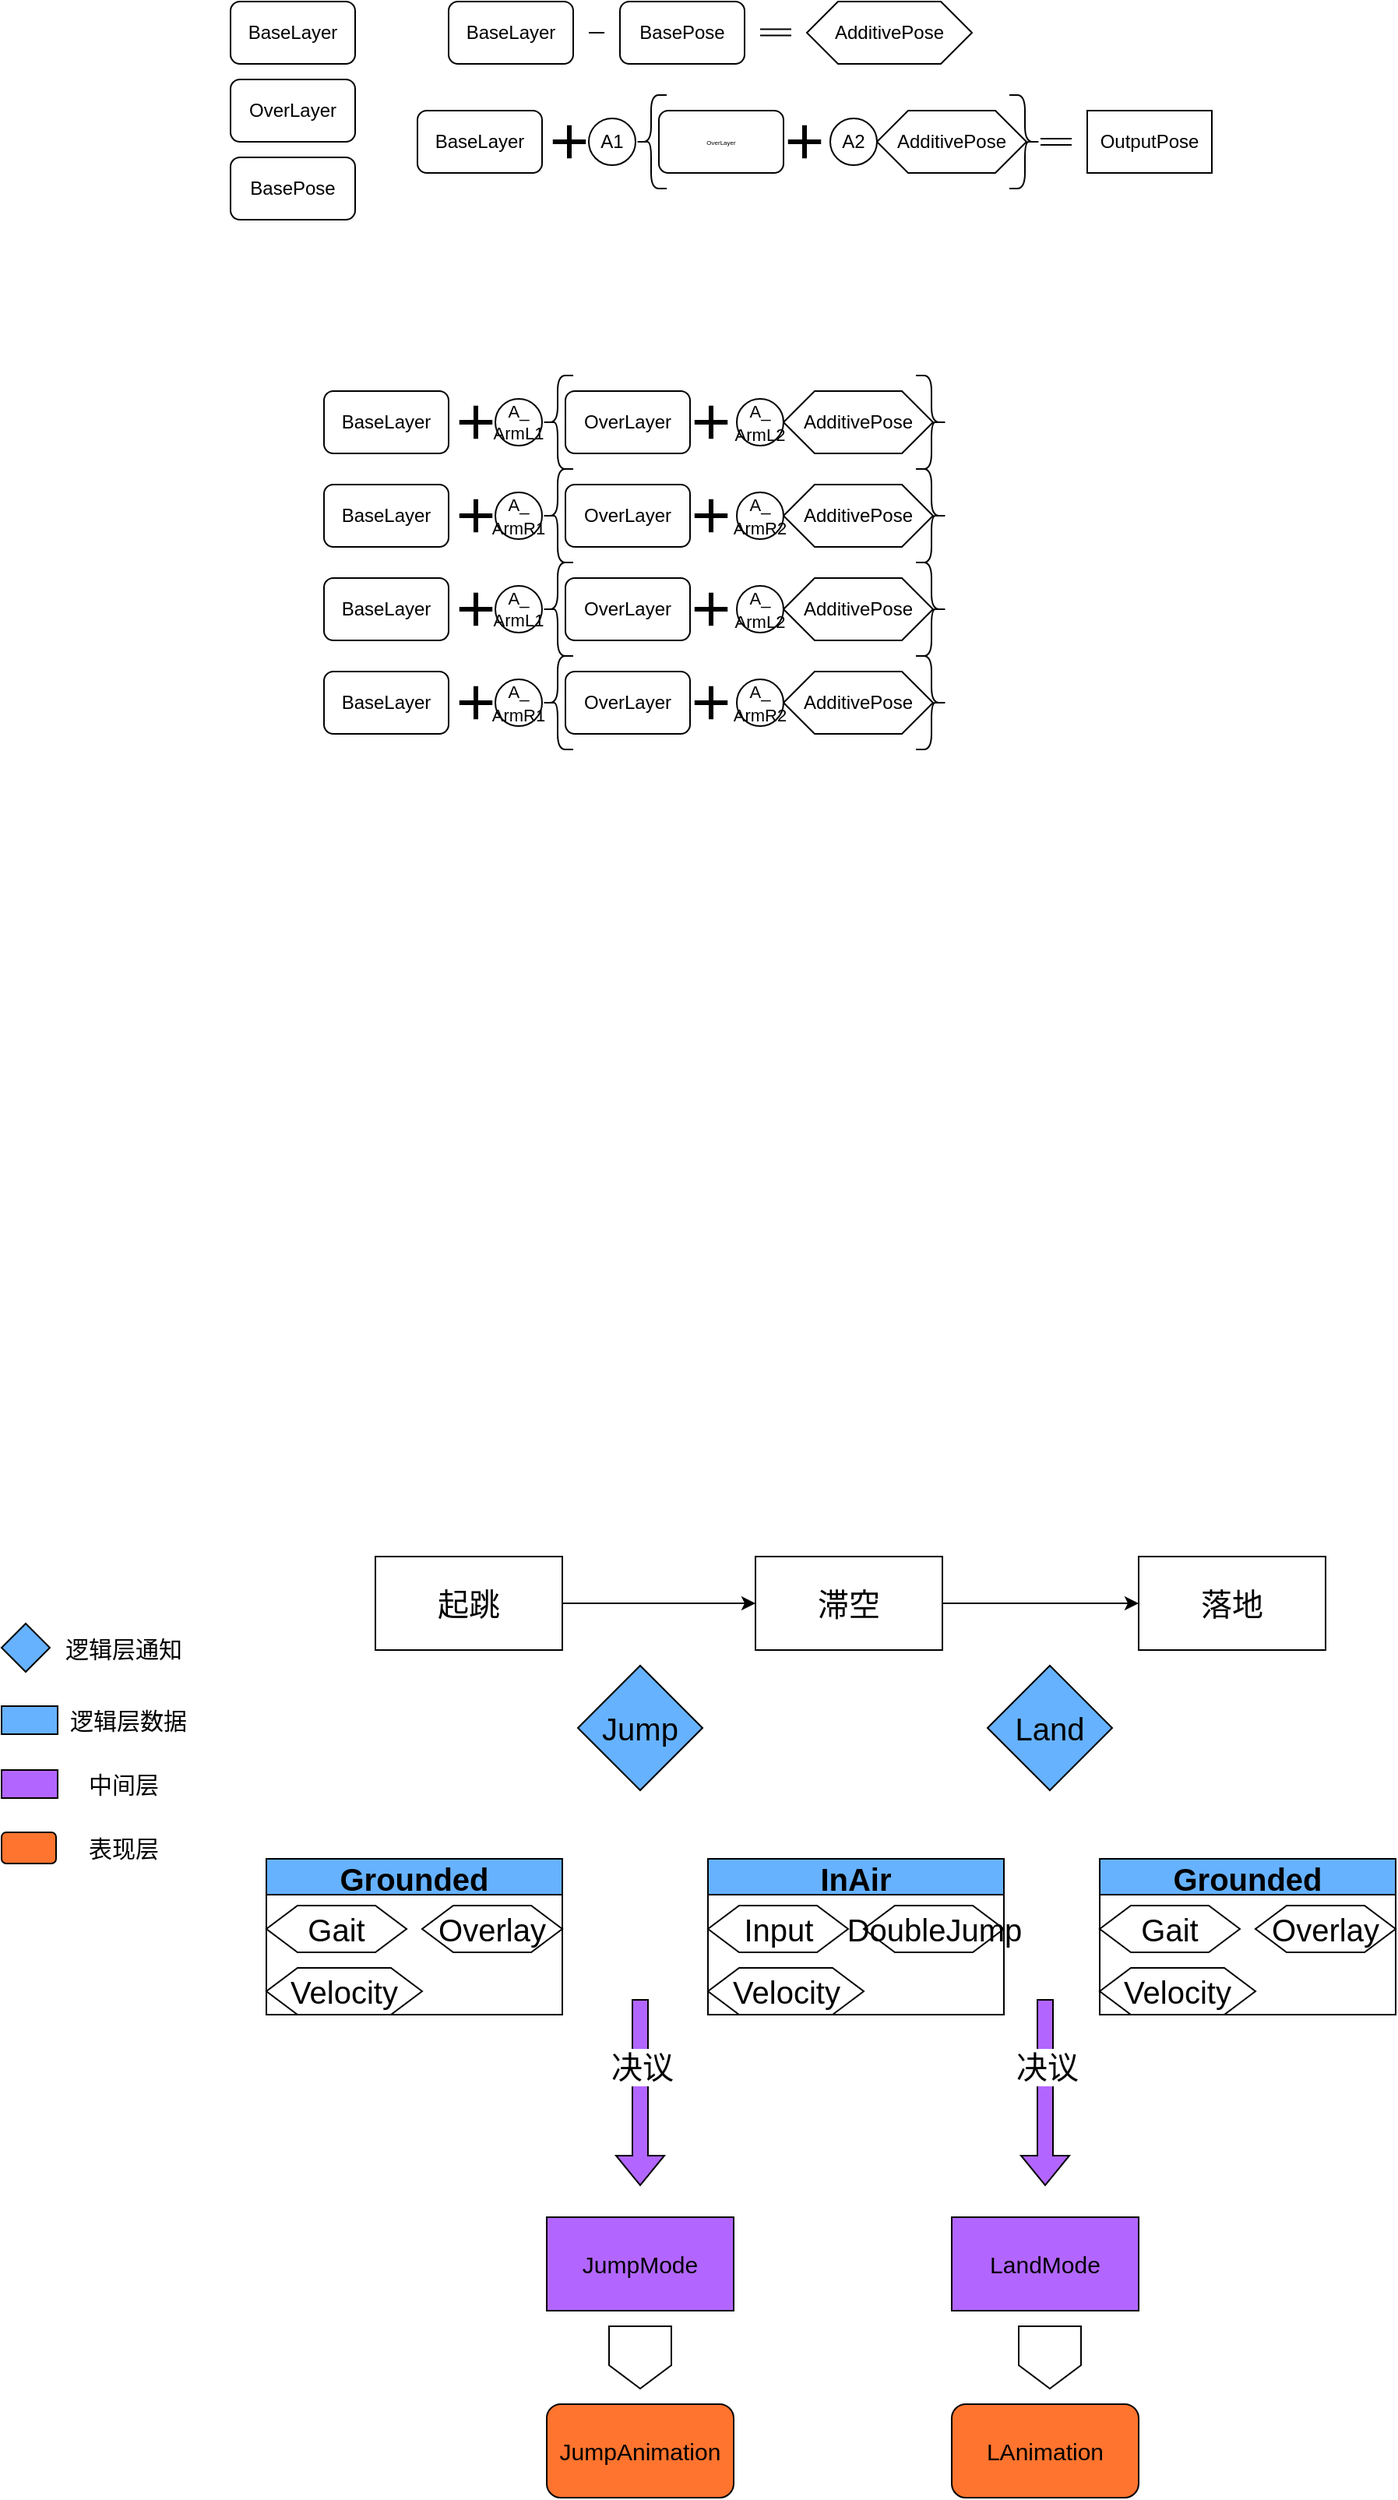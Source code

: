 <mxfile version="17.4.0" type="github">
  <diagram id="vrn0HeVkJkGQ8uHqAP4W" name="Page-1">
    <mxGraphModel dx="1050" dy="-919" grid="0" gridSize="10" guides="1" tooltips="1" connect="1" arrows="1" fold="1" page="1" pageScale="1" pageWidth="827" pageHeight="1169" math="0" shadow="0">
      <root>
        <mxCell id="0" />
        <mxCell id="1" parent="0" />
        <mxCell id="xuFwdp0xskdRImY5IUV7-2" value="BaseLayer" style="rounded=1;whiteSpace=wrap;html=1;" parent="1" vertex="1">
          <mxGeometry x="50" y="250" width="80" height="40" as="geometry" />
        </mxCell>
        <mxCell id="xuFwdp0xskdRImY5IUV7-3" value="OverLayer" style="rounded=1;whiteSpace=wrap;html=1;" parent="1" vertex="1">
          <mxGeometry x="50" y="300" width="80" height="40" as="geometry" />
        </mxCell>
        <mxCell id="xuFwdp0xskdRImY5IUV7-4" value="BasePose" style="rounded=1;whiteSpace=wrap;html=1;" parent="1" vertex="1">
          <mxGeometry x="50" y="350" width="80" height="40" as="geometry" />
        </mxCell>
        <mxCell id="xuFwdp0xskdRImY5IUV7-5" value="BaseLayer" style="rounded=1;whiteSpace=wrap;html=1;" parent="1" vertex="1">
          <mxGeometry x="190" y="250" width="80" height="40" as="geometry" />
        </mxCell>
        <mxCell id="xuFwdp0xskdRImY5IUV7-6" value="BasePose" style="rounded=1;whiteSpace=wrap;html=1;" parent="1" vertex="1">
          <mxGeometry x="300" y="250" width="80" height="40" as="geometry" />
        </mxCell>
        <mxCell id="xuFwdp0xskdRImY5IUV7-7" value="" style="endArrow=none;html=1;rounded=0;" parent="1" edge="1">
          <mxGeometry width="50" height="50" relative="1" as="geometry">
            <mxPoint x="280" y="270" as="sourcePoint" />
            <mxPoint x="290" y="270" as="targetPoint" />
          </mxGeometry>
        </mxCell>
        <mxCell id="xuFwdp0xskdRImY5IUV7-11" value="AdditivePose" style="shape=hexagon;perimeter=hexagonPerimeter2;whiteSpace=wrap;html=1;fixedSize=1;" parent="1" vertex="1">
          <mxGeometry x="420" y="250" width="106" height="40" as="geometry" />
        </mxCell>
        <mxCell id="xuFwdp0xskdRImY5IUV7-12" value="BaseLayer" style="rounded=1;whiteSpace=wrap;html=1;" parent="1" vertex="1">
          <mxGeometry x="170" y="320" width="80" height="40" as="geometry" />
        </mxCell>
        <mxCell id="xuFwdp0xskdRImY5IUV7-13" value="&lt;font style=&quot;font-size: 4px&quot;&gt;OverLayer&lt;/font&gt;" style="rounded=1;whiteSpace=wrap;html=1;fontSize=5;" parent="1" vertex="1">
          <mxGeometry x="325" y="320" width="80" height="40" as="geometry" />
        </mxCell>
        <mxCell id="xuFwdp0xskdRImY5IUV7-14" value="AdditivePose" style="shape=hexagon;perimeter=hexagonPerimeter2;whiteSpace=wrap;html=1;fixedSize=1;" parent="1" vertex="1">
          <mxGeometry x="465" y="320" width="96" height="40" as="geometry" />
        </mxCell>
        <mxCell id="xuFwdp0xskdRImY5IUV7-15" value="" style="shape=umlDestroy;whiteSpace=wrap;html=1;strokeWidth=3;rotation=45;" parent="1" vertex="1">
          <mxGeometry x="411" y="332.5" width="15" height="15" as="geometry" />
        </mxCell>
        <mxCell id="xuFwdp0xskdRImY5IUV7-16" value="" style="shape=umlDestroy;whiteSpace=wrap;html=1;strokeWidth=3;rotation=45;" parent="1" vertex="1">
          <mxGeometry x="260" y="332.5" width="15" height="15" as="geometry" />
        </mxCell>
        <mxCell id="xuFwdp0xskdRImY5IUV7-18" value="" style="shape=link;html=1;rounded=0;" parent="1" edge="1">
          <mxGeometry relative="1" as="geometry">
            <mxPoint x="570" y="340" as="sourcePoint" />
            <mxPoint x="590" y="340" as="targetPoint" />
          </mxGeometry>
        </mxCell>
        <mxCell id="xuFwdp0xskdRImY5IUV7-20" value="" style="shape=link;html=1;rounded=0;" parent="1" edge="1">
          <mxGeometry relative="1" as="geometry">
            <mxPoint x="410" y="269.71" as="sourcePoint" />
            <mxPoint x="390" y="269.71" as="targetPoint" />
          </mxGeometry>
        </mxCell>
        <mxCell id="xuFwdp0xskdRImY5IUV7-22" value="OutputPose" style="rounded=0;whiteSpace=wrap;html=1;" parent="1" vertex="1">
          <mxGeometry x="600" y="320" width="80" height="40" as="geometry" />
        </mxCell>
        <mxCell id="xuFwdp0xskdRImY5IUV7-25" value="" style="shape=curlyBracket;whiteSpace=wrap;html=1;rounded=1;" parent="1" vertex="1">
          <mxGeometry x="310" y="310" width="20" height="60" as="geometry" />
        </mxCell>
        <mxCell id="xuFwdp0xskdRImY5IUV7-26" value="" style="shape=curlyBracket;whiteSpace=wrap;html=1;rounded=1;flipH=1;" parent="1" vertex="1">
          <mxGeometry x="550" y="310" width="20" height="60" as="geometry" />
        </mxCell>
        <mxCell id="xuFwdp0xskdRImY5IUV7-27" value="A1" style="ellipse;whiteSpace=wrap;html=1;aspect=fixed;" parent="1" vertex="1">
          <mxGeometry x="280" y="325" width="30" height="30" as="geometry" />
        </mxCell>
        <mxCell id="xuFwdp0xskdRImY5IUV7-28" value="A2" style="ellipse;whiteSpace=wrap;html=1;aspect=fixed;" parent="1" vertex="1">
          <mxGeometry x="435" y="325" width="30" height="30" as="geometry" />
        </mxCell>
        <mxCell id="xuFwdp0xskdRImY5IUV7-37" value="BaseLayer" style="rounded=1;whiteSpace=wrap;html=1;" parent="1" vertex="1">
          <mxGeometry x="110" y="500" width="80" height="40" as="geometry" />
        </mxCell>
        <mxCell id="xuFwdp0xskdRImY5IUV7-38" value="OverLayer" style="rounded=1;whiteSpace=wrap;html=1;" parent="1" vertex="1">
          <mxGeometry x="265" y="500" width="80" height="40" as="geometry" />
        </mxCell>
        <mxCell id="xuFwdp0xskdRImY5IUV7-39" value="AdditivePose" style="shape=hexagon;perimeter=hexagonPerimeter2;whiteSpace=wrap;html=1;fixedSize=1;" parent="1" vertex="1">
          <mxGeometry x="405" y="500" width="96" height="40" as="geometry" />
        </mxCell>
        <mxCell id="xuFwdp0xskdRImY5IUV7-40" value="" style="shape=umlDestroy;whiteSpace=wrap;html=1;strokeWidth=3;rotation=45;" parent="1" vertex="1">
          <mxGeometry x="351" y="512.5" width="15" height="15" as="geometry" />
        </mxCell>
        <mxCell id="xuFwdp0xskdRImY5IUV7-41" value="" style="shape=umlDestroy;whiteSpace=wrap;html=1;strokeWidth=3;rotation=45;" parent="1" vertex="1">
          <mxGeometry x="200" y="512.5" width="15" height="15" as="geometry" />
        </mxCell>
        <mxCell id="xuFwdp0xskdRImY5IUV7-42" value="" style="shape=curlyBracket;whiteSpace=wrap;html=1;rounded=1;" parent="1" vertex="1">
          <mxGeometry x="250" y="490" width="20" height="60" as="geometry" />
        </mxCell>
        <mxCell id="xuFwdp0xskdRImY5IUV7-43" value="" style="shape=curlyBracket;whiteSpace=wrap;html=1;rounded=1;flipH=1;" parent="1" vertex="1">
          <mxGeometry x="490" y="490" width="20" height="60" as="geometry" />
        </mxCell>
        <mxCell id="xuFwdp0xskdRImY5IUV7-44" value="&lt;p style=&quot;font-size: 11px&quot;&gt;&lt;font style=&quot;font-size: 11px ; line-height: 1&quot;&gt;A_&lt;br style=&quot;font-size: 11px&quot;&gt;&lt;/font&gt;&lt;font style=&quot;font-size: 11px ; line-height: 1&quot;&gt;ArmL1&lt;/font&gt;&lt;/p&gt;" style="ellipse;whiteSpace=wrap;html=1;aspect=fixed;fontSize=9;align=center;" parent="1" vertex="1">
          <mxGeometry x="220" y="505" width="30" height="30" as="geometry" />
        </mxCell>
        <mxCell id="xuFwdp0xskdRImY5IUV7-45" value="&lt;font style=&quot;font-size: 11px ; line-height: 1&quot;&gt;A_&lt;br&gt;&lt;/font&gt;&lt;font style=&quot;font-size: 11px ; line-height: 1&quot;&gt;ArmL2&lt;/font&gt;" style="ellipse;whiteSpace=wrap;html=1;aspect=fixed;" parent="1" vertex="1">
          <mxGeometry x="375" y="505" width="30" height="30" as="geometry" />
        </mxCell>
        <mxCell id="xuFwdp0xskdRImY5IUV7-46" value="BaseLayer" style="rounded=1;whiteSpace=wrap;html=1;" parent="1" vertex="1">
          <mxGeometry x="110" y="560" width="80" height="40" as="geometry" />
        </mxCell>
        <mxCell id="xuFwdp0xskdRImY5IUV7-47" value="OverLayer" style="rounded=1;whiteSpace=wrap;html=1;" parent="1" vertex="1">
          <mxGeometry x="265" y="560" width="80" height="40" as="geometry" />
        </mxCell>
        <mxCell id="xuFwdp0xskdRImY5IUV7-48" value="AdditivePose" style="shape=hexagon;perimeter=hexagonPerimeter2;whiteSpace=wrap;html=1;fixedSize=1;" parent="1" vertex="1">
          <mxGeometry x="405" y="560" width="96" height="40" as="geometry" />
        </mxCell>
        <mxCell id="xuFwdp0xskdRImY5IUV7-49" value="" style="shape=umlDestroy;whiteSpace=wrap;html=1;strokeWidth=3;rotation=45;" parent="1" vertex="1">
          <mxGeometry x="351" y="572.5" width="15" height="15" as="geometry" />
        </mxCell>
        <mxCell id="xuFwdp0xskdRImY5IUV7-50" value="" style="shape=umlDestroy;whiteSpace=wrap;html=1;strokeWidth=3;rotation=45;" parent="1" vertex="1">
          <mxGeometry x="200" y="572.5" width="15" height="15" as="geometry" />
        </mxCell>
        <mxCell id="xuFwdp0xskdRImY5IUV7-51" value="" style="shape=curlyBracket;whiteSpace=wrap;html=1;rounded=1;" parent="1" vertex="1">
          <mxGeometry x="250" y="550" width="20" height="60" as="geometry" />
        </mxCell>
        <mxCell id="xuFwdp0xskdRImY5IUV7-52" value="" style="shape=curlyBracket;whiteSpace=wrap;html=1;rounded=1;flipH=1;" parent="1" vertex="1">
          <mxGeometry x="490" y="550" width="20" height="60" as="geometry" />
        </mxCell>
        <mxCell id="xuFwdp0xskdRImY5IUV7-53" value="&lt;font style=&quot;font-size: 11px ; line-height: 1&quot;&gt;A_&lt;br&gt;&lt;/font&gt;&lt;font style=&quot;font-size: 11px ; line-height: 1&quot;&gt;ArmR1&lt;/font&gt;" style="ellipse;whiteSpace=wrap;html=1;aspect=fixed;" parent="1" vertex="1">
          <mxGeometry x="220" y="565" width="30" height="30" as="geometry" />
        </mxCell>
        <mxCell id="xuFwdp0xskdRImY5IUV7-54" value="&lt;font style=&quot;font-size: 11px ; line-height: 1&quot;&gt;A_&lt;br&gt;&lt;/font&gt;&lt;font style=&quot;font-size: 11px ; line-height: 1&quot;&gt;ArmR2&lt;/font&gt;" style="ellipse;whiteSpace=wrap;html=1;aspect=fixed;" parent="1" vertex="1">
          <mxGeometry x="375" y="565" width="30" height="30" as="geometry" />
        </mxCell>
        <mxCell id="5t36PK5r0zmvd9MRUijt-1" value="BaseLayer" style="rounded=1;whiteSpace=wrap;html=1;" parent="1" vertex="1">
          <mxGeometry x="110" y="620" width="80" height="40" as="geometry" />
        </mxCell>
        <mxCell id="5t36PK5r0zmvd9MRUijt-2" value="OverLayer" style="rounded=1;whiteSpace=wrap;html=1;" parent="1" vertex="1">
          <mxGeometry x="265" y="620" width="80" height="40" as="geometry" />
        </mxCell>
        <mxCell id="5t36PK5r0zmvd9MRUijt-3" value="AdditivePose" style="shape=hexagon;perimeter=hexagonPerimeter2;whiteSpace=wrap;html=1;fixedSize=1;" parent="1" vertex="1">
          <mxGeometry x="405" y="620" width="96" height="40" as="geometry" />
        </mxCell>
        <mxCell id="5t36PK5r0zmvd9MRUijt-4" value="" style="shape=umlDestroy;whiteSpace=wrap;html=1;strokeWidth=3;rotation=45;" parent="1" vertex="1">
          <mxGeometry x="351" y="632.5" width="15" height="15" as="geometry" />
        </mxCell>
        <mxCell id="5t36PK5r0zmvd9MRUijt-5" value="" style="shape=umlDestroy;whiteSpace=wrap;html=1;strokeWidth=3;rotation=45;" parent="1" vertex="1">
          <mxGeometry x="200" y="632.5" width="15" height="15" as="geometry" />
        </mxCell>
        <mxCell id="5t36PK5r0zmvd9MRUijt-6" value="" style="shape=curlyBracket;whiteSpace=wrap;html=1;rounded=1;" parent="1" vertex="1">
          <mxGeometry x="250" y="610" width="20" height="60" as="geometry" />
        </mxCell>
        <mxCell id="5t36PK5r0zmvd9MRUijt-7" value="" style="shape=curlyBracket;whiteSpace=wrap;html=1;rounded=1;flipH=1;" parent="1" vertex="1">
          <mxGeometry x="490" y="610" width="20" height="60" as="geometry" />
        </mxCell>
        <mxCell id="5t36PK5r0zmvd9MRUijt-8" value="&lt;p style=&quot;font-size: 11px&quot;&gt;&lt;font style=&quot;font-size: 11px ; line-height: 1&quot;&gt;A_&lt;br style=&quot;font-size: 11px&quot;&gt;&lt;/font&gt;&lt;font style=&quot;font-size: 11px ; line-height: 1&quot;&gt;ArmL1&lt;/font&gt;&lt;/p&gt;" style="ellipse;whiteSpace=wrap;html=1;aspect=fixed;fontSize=9;align=center;" parent="1" vertex="1">
          <mxGeometry x="220" y="625" width="30" height="30" as="geometry" />
        </mxCell>
        <mxCell id="5t36PK5r0zmvd9MRUijt-9" value="&lt;font style=&quot;font-size: 11px ; line-height: 1&quot;&gt;A_&lt;br&gt;&lt;/font&gt;&lt;font style=&quot;font-size: 11px ; line-height: 1&quot;&gt;ArmL2&lt;/font&gt;" style="ellipse;whiteSpace=wrap;html=1;aspect=fixed;" parent="1" vertex="1">
          <mxGeometry x="375" y="625" width="30" height="30" as="geometry" />
        </mxCell>
        <mxCell id="5t36PK5r0zmvd9MRUijt-10" value="BaseLayer" style="rounded=1;whiteSpace=wrap;html=1;" parent="1" vertex="1">
          <mxGeometry x="110" y="680" width="80" height="40" as="geometry" />
        </mxCell>
        <mxCell id="5t36PK5r0zmvd9MRUijt-11" value="OverLayer" style="rounded=1;whiteSpace=wrap;html=1;" parent="1" vertex="1">
          <mxGeometry x="265" y="680" width="80" height="40" as="geometry" />
        </mxCell>
        <mxCell id="5t36PK5r0zmvd9MRUijt-12" value="AdditivePose" style="shape=hexagon;perimeter=hexagonPerimeter2;whiteSpace=wrap;html=1;fixedSize=1;" parent="1" vertex="1">
          <mxGeometry x="405" y="680" width="96" height="40" as="geometry" />
        </mxCell>
        <mxCell id="5t36PK5r0zmvd9MRUijt-13" value="" style="shape=umlDestroy;whiteSpace=wrap;html=1;strokeWidth=3;rotation=45;" parent="1" vertex="1">
          <mxGeometry x="351" y="692.5" width="15" height="15" as="geometry" />
        </mxCell>
        <mxCell id="5t36PK5r0zmvd9MRUijt-14" value="" style="shape=umlDestroy;whiteSpace=wrap;html=1;strokeWidth=3;rotation=45;" parent="1" vertex="1">
          <mxGeometry x="200" y="692.5" width="15" height="15" as="geometry" />
        </mxCell>
        <mxCell id="5t36PK5r0zmvd9MRUijt-15" value="" style="shape=curlyBracket;whiteSpace=wrap;html=1;rounded=1;" parent="1" vertex="1">
          <mxGeometry x="250" y="670" width="20" height="60" as="geometry" />
        </mxCell>
        <mxCell id="5t36PK5r0zmvd9MRUijt-16" value="" style="shape=curlyBracket;whiteSpace=wrap;html=1;rounded=1;flipH=1;" parent="1" vertex="1">
          <mxGeometry x="490" y="670" width="20" height="60" as="geometry" />
        </mxCell>
        <mxCell id="5t36PK5r0zmvd9MRUijt-17" value="&lt;font style=&quot;font-size: 11px ; line-height: 1&quot;&gt;A_&lt;br&gt;&lt;/font&gt;&lt;font style=&quot;font-size: 11px ; line-height: 1&quot;&gt;ArmR1&lt;/font&gt;" style="ellipse;whiteSpace=wrap;html=1;aspect=fixed;" parent="1" vertex="1">
          <mxGeometry x="220" y="685" width="30" height="30" as="geometry" />
        </mxCell>
        <mxCell id="5t36PK5r0zmvd9MRUijt-18" value="&lt;font style=&quot;font-size: 11px ; line-height: 1&quot;&gt;A_&lt;br&gt;&lt;/font&gt;&lt;font style=&quot;font-size: 11px ; line-height: 1&quot;&gt;ArmR2&lt;/font&gt;" style="ellipse;whiteSpace=wrap;html=1;aspect=fixed;" parent="1" vertex="1">
          <mxGeometry x="375" y="685" width="30" height="30" as="geometry" />
        </mxCell>
        <mxCell id="IGxMuxNKU_5qsN4qUuhu-4" style="edgeStyle=orthogonalEdgeStyle;rounded=0;orthogonalLoop=1;jettySize=auto;html=1;exitX=1;exitY=0.5;exitDx=0;exitDy=0;entryX=0;entryY=0.5;entryDx=0;entryDy=0;fontSize=20;" edge="1" parent="1" source="IGxMuxNKU_5qsN4qUuhu-1" target="IGxMuxNKU_5qsN4qUuhu-2">
          <mxGeometry relative="1" as="geometry" />
        </mxCell>
        <mxCell id="IGxMuxNKU_5qsN4qUuhu-1" value="&lt;font style=&quot;font-size: 20px&quot;&gt;起跳&lt;/font&gt;" style="rounded=0;whiteSpace=wrap;html=1;" vertex="1" parent="1">
          <mxGeometry x="143" y="1248" width="120" height="60" as="geometry" />
        </mxCell>
        <mxCell id="IGxMuxNKU_5qsN4qUuhu-5" style="edgeStyle=orthogonalEdgeStyle;rounded=0;orthogonalLoop=1;jettySize=auto;html=1;exitX=1;exitY=0.5;exitDx=0;exitDy=0;entryX=0;entryY=0.5;entryDx=0;entryDy=0;fontSize=20;" edge="1" parent="1" source="IGxMuxNKU_5qsN4qUuhu-2" target="IGxMuxNKU_5qsN4qUuhu-3">
          <mxGeometry relative="1" as="geometry" />
        </mxCell>
        <mxCell id="IGxMuxNKU_5qsN4qUuhu-2" value="&lt;font style=&quot;font-size: 20px&quot;&gt;滞空&lt;/font&gt;" style="rounded=0;whiteSpace=wrap;html=1;" vertex="1" parent="1">
          <mxGeometry x="387" y="1248" width="120" height="60" as="geometry" />
        </mxCell>
        <mxCell id="IGxMuxNKU_5qsN4qUuhu-3" value="&lt;span style=&quot;font-size: 20px&quot;&gt;落地&lt;/span&gt;" style="rounded=0;whiteSpace=wrap;html=1;" vertex="1" parent="1">
          <mxGeometry x="633" y="1248" width="120" height="60" as="geometry" />
        </mxCell>
        <mxCell id="IGxMuxNKU_5qsN4qUuhu-6" value="Jump" style="rhombus;whiteSpace=wrap;html=1;fontSize=20;fillColor=#66B2FF;" vertex="1" parent="1">
          <mxGeometry x="273" y="1318" width="80" height="80" as="geometry" />
        </mxCell>
        <mxCell id="IGxMuxNKU_5qsN4qUuhu-7" value="Land" style="rhombus;whiteSpace=wrap;html=1;fontSize=20;fillColor=#66B2FF;" vertex="1" parent="1">
          <mxGeometry x="536" y="1318" width="80" height="80" as="geometry" />
        </mxCell>
        <mxCell id="IGxMuxNKU_5qsN4qUuhu-8" value="Grounded" style="swimlane;fontSize=20;fillColor=#66B2FF;" vertex="1" parent="1">
          <mxGeometry x="73" y="1442" width="190" height="100" as="geometry">
            <mxRectangle x="10" y="1340" width="130" height="30" as="alternateBounds" />
          </mxGeometry>
        </mxCell>
        <mxCell id="IGxMuxNKU_5qsN4qUuhu-9" value="Gait" style="shape=hexagon;perimeter=hexagonPerimeter2;whiteSpace=wrap;html=1;fixedSize=1;fontSize=20;" vertex="1" parent="IGxMuxNKU_5qsN4qUuhu-8">
          <mxGeometry y="30" width="90" height="30" as="geometry" />
        </mxCell>
        <mxCell id="IGxMuxNKU_5qsN4qUuhu-12" value="Velocity" style="shape=hexagon;perimeter=hexagonPerimeter2;whiteSpace=wrap;html=1;fixedSize=1;fontSize=20;" vertex="1" parent="IGxMuxNKU_5qsN4qUuhu-8">
          <mxGeometry y="70" width="100" height="30" as="geometry" />
        </mxCell>
        <mxCell id="IGxMuxNKU_5qsN4qUuhu-13" value="Overlay" style="shape=hexagon;perimeter=hexagonPerimeter2;whiteSpace=wrap;html=1;fixedSize=1;fontSize=20;" vertex="1" parent="IGxMuxNKU_5qsN4qUuhu-8">
          <mxGeometry x="100" y="30" width="90" height="30" as="geometry" />
        </mxCell>
        <mxCell id="IGxMuxNKU_5qsN4qUuhu-14" value="InAir" style="swimlane;fontSize=20;fillColor=#66B2FF;" vertex="1" parent="1">
          <mxGeometry x="356.5" y="1442" width="190" height="100" as="geometry">
            <mxRectangle x="10" y="1340" width="130" height="30" as="alternateBounds" />
          </mxGeometry>
        </mxCell>
        <mxCell id="IGxMuxNKU_5qsN4qUuhu-15" value="Input" style="shape=hexagon;perimeter=hexagonPerimeter2;whiteSpace=wrap;html=1;fixedSize=1;fontSize=20;" vertex="1" parent="IGxMuxNKU_5qsN4qUuhu-14">
          <mxGeometry y="30" width="90" height="30" as="geometry" />
        </mxCell>
        <mxCell id="IGxMuxNKU_5qsN4qUuhu-16" value="Velocity" style="shape=hexagon;perimeter=hexagonPerimeter2;whiteSpace=wrap;html=1;fixedSize=1;fontSize=20;" vertex="1" parent="IGxMuxNKU_5qsN4qUuhu-14">
          <mxGeometry y="70" width="100" height="30" as="geometry" />
        </mxCell>
        <mxCell id="IGxMuxNKU_5qsN4qUuhu-17" value="DoubleJump" style="shape=hexagon;perimeter=hexagonPerimeter2;whiteSpace=wrap;html=1;fixedSize=1;fontSize=20;" vertex="1" parent="IGxMuxNKU_5qsN4qUuhu-14">
          <mxGeometry x="100" y="30" width="90" height="30" as="geometry" />
        </mxCell>
        <mxCell id="IGxMuxNKU_5qsN4qUuhu-18" value="Grounded" style="swimlane;fontSize=20;fillColor=#66B2FF;" vertex="1" parent="1">
          <mxGeometry x="608" y="1442" width="190" height="100" as="geometry">
            <mxRectangle x="10" y="1340" width="130" height="30" as="alternateBounds" />
          </mxGeometry>
        </mxCell>
        <mxCell id="IGxMuxNKU_5qsN4qUuhu-19" value="Gait" style="shape=hexagon;perimeter=hexagonPerimeter2;whiteSpace=wrap;html=1;fixedSize=1;fontSize=20;" vertex="1" parent="IGxMuxNKU_5qsN4qUuhu-18">
          <mxGeometry y="30" width="90" height="30" as="geometry" />
        </mxCell>
        <mxCell id="IGxMuxNKU_5qsN4qUuhu-20" value="Velocity" style="shape=hexagon;perimeter=hexagonPerimeter2;whiteSpace=wrap;html=1;fixedSize=1;fontSize=20;" vertex="1" parent="IGxMuxNKU_5qsN4qUuhu-18">
          <mxGeometry y="70" width="100" height="30" as="geometry" />
        </mxCell>
        <mxCell id="IGxMuxNKU_5qsN4qUuhu-21" value="Overlay" style="shape=hexagon;perimeter=hexagonPerimeter2;whiteSpace=wrap;html=1;fixedSize=1;fontSize=20;" vertex="1" parent="IGxMuxNKU_5qsN4qUuhu-18">
          <mxGeometry x="100" y="30" width="90" height="30" as="geometry" />
        </mxCell>
        <mxCell id="IGxMuxNKU_5qsN4qUuhu-22" value="" style="shape=flexArrow;endArrow=classic;html=1;rounded=0;fontSize=20;fillColor=#B266FF;" edge="1" parent="1">
          <mxGeometry width="50" height="50" relative="1" as="geometry">
            <mxPoint x="313" y="1532" as="sourcePoint" />
            <mxPoint x="313" y="1652" as="targetPoint" />
          </mxGeometry>
        </mxCell>
        <mxCell id="IGxMuxNKU_5qsN4qUuhu-23" value="决议" style="edgeLabel;html=1;align=center;verticalAlign=middle;resizable=0;points=[];fontSize=20;" vertex="1" connectable="0" parent="IGxMuxNKU_5qsN4qUuhu-22">
          <mxGeometry x="-0.283" y="1" relative="1" as="geometry">
            <mxPoint as="offset" />
          </mxGeometry>
        </mxCell>
        <mxCell id="IGxMuxNKU_5qsN4qUuhu-24" value="" style="shape=flexArrow;endArrow=classic;html=1;rounded=0;fontSize=20;fillColor=#B266FF;" edge="1" parent="1">
          <mxGeometry width="50" height="50" relative="1" as="geometry">
            <mxPoint x="573" y="1532" as="sourcePoint" />
            <mxPoint x="573" y="1652" as="targetPoint" />
          </mxGeometry>
        </mxCell>
        <mxCell id="IGxMuxNKU_5qsN4qUuhu-25" value="决议" style="edgeLabel;html=1;align=center;verticalAlign=middle;resizable=0;points=[];fontSize=20;" vertex="1" connectable="0" parent="IGxMuxNKU_5qsN4qUuhu-24">
          <mxGeometry x="-0.283" y="1" relative="1" as="geometry">
            <mxPoint as="offset" />
          </mxGeometry>
        </mxCell>
        <mxCell id="IGxMuxNKU_5qsN4qUuhu-26" value="&lt;font style=&quot;font-size: 15px&quot;&gt;JumpMode&lt;/font&gt;" style="rounded=0;whiteSpace=wrap;html=1;fillColor=#B266FF;" vertex="1" parent="1">
          <mxGeometry x="253" y="1672" width="120" height="60" as="geometry" />
        </mxCell>
        <mxCell id="IGxMuxNKU_5qsN4qUuhu-27" value="&lt;font style=&quot;font-size: 15px&quot;&gt;LandMode&lt;/font&gt;" style="rounded=0;whiteSpace=wrap;html=1;fillColor=#B266FF;" vertex="1" parent="1">
          <mxGeometry x="513" y="1672" width="120" height="60" as="geometry" />
        </mxCell>
        <mxCell id="IGxMuxNKU_5qsN4qUuhu-28" value="" style="shape=offPageConnector;whiteSpace=wrap;html=1;fontSize=15;" vertex="1" parent="1">
          <mxGeometry x="293" y="1742" width="40" height="40" as="geometry" />
        </mxCell>
        <mxCell id="IGxMuxNKU_5qsN4qUuhu-29" value="" style="shape=offPageConnector;whiteSpace=wrap;html=1;fontSize=15;" vertex="1" parent="1">
          <mxGeometry x="556" y="1742" width="40" height="40" as="geometry" />
        </mxCell>
        <mxCell id="IGxMuxNKU_5qsN4qUuhu-30" value="JumpAnimation" style="rounded=1;whiteSpace=wrap;html=1;fontSize=15;fillColor=#FF742E;" vertex="1" parent="1">
          <mxGeometry x="253" y="1792" width="120" height="60" as="geometry" />
        </mxCell>
        <mxCell id="IGxMuxNKU_5qsN4qUuhu-31" value="LAnimation" style="rounded=1;whiteSpace=wrap;html=1;fontSize=15;fillColor=#FF742E;" vertex="1" parent="1">
          <mxGeometry x="513" y="1792" width="120" height="60" as="geometry" />
        </mxCell>
        <mxCell id="IGxMuxNKU_5qsN4qUuhu-32" value="" style="rhombus;whiteSpace=wrap;html=1;fontSize=15;fillColor=#66B2FF;" vertex="1" parent="1">
          <mxGeometry x="-97" y="1291" width="31" height="31" as="geometry" />
        </mxCell>
        <mxCell id="IGxMuxNKU_5qsN4qUuhu-33" value="逻辑层通知" style="text;html=1;strokeColor=none;fillColor=none;align=center;verticalAlign=middle;whiteSpace=wrap;rounded=0;fontSize=15;" vertex="1" parent="1">
          <mxGeometry x="-69" y="1292" width="101" height="30" as="geometry" />
        </mxCell>
        <mxCell id="IGxMuxNKU_5qsN4qUuhu-34" value="" style="rounded=0;whiteSpace=wrap;html=1;fontSize=15;fillColor=#66B2FF;" vertex="1" parent="1">
          <mxGeometry x="-97" y="1344" width="36" height="18" as="geometry" />
        </mxCell>
        <mxCell id="IGxMuxNKU_5qsN4qUuhu-35" value="逻辑层数据" style="text;html=1;strokeColor=none;fillColor=none;align=center;verticalAlign=middle;whiteSpace=wrap;rounded=0;fontSize=15;" vertex="1" parent="1">
          <mxGeometry x="-66" y="1338" width="101" height="30" as="geometry" />
        </mxCell>
        <mxCell id="IGxMuxNKU_5qsN4qUuhu-37" value="" style="rounded=0;whiteSpace=wrap;html=1;fontSize=15;fillColor=#B266FF;" vertex="1" parent="1">
          <mxGeometry x="-97" y="1385" width="36" height="18" as="geometry" />
        </mxCell>
        <mxCell id="IGxMuxNKU_5qsN4qUuhu-38" value="中间层" style="text;html=1;strokeColor=none;fillColor=none;align=center;verticalAlign=middle;whiteSpace=wrap;rounded=0;fontSize=15;" vertex="1" parent="1">
          <mxGeometry x="-69" y="1379" width="101" height="30" as="geometry" />
        </mxCell>
        <mxCell id="IGxMuxNKU_5qsN4qUuhu-39" value="" style="rounded=1;whiteSpace=wrap;html=1;fontSize=15;fillColor=#FF742E;" vertex="1" parent="1">
          <mxGeometry x="-97" y="1425" width="35" height="20" as="geometry" />
        </mxCell>
        <mxCell id="IGxMuxNKU_5qsN4qUuhu-40" value="表现层" style="text;html=1;strokeColor=none;fillColor=none;align=center;verticalAlign=middle;whiteSpace=wrap;rounded=0;fontSize=15;" vertex="1" parent="1">
          <mxGeometry x="-69" y="1420" width="101" height="30" as="geometry" />
        </mxCell>
      </root>
    </mxGraphModel>
  </diagram>
</mxfile>

